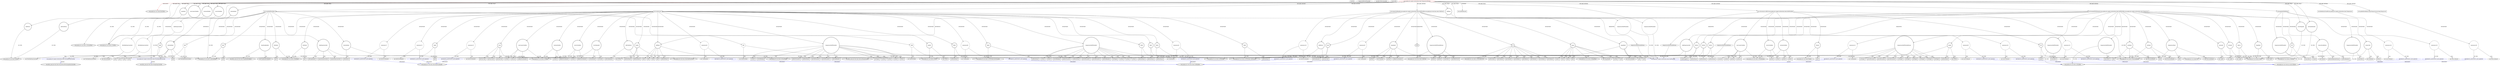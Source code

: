 digraph {
baseInfo[graphId=1066,category="extension_graph",isAnonymous=false,possibleRelation=true]
frameworkRelatedTypesInfo[0="com.google.gwt.core.client.EntryPoint"]
possibleCollaborationsInfo[0="1066~CLIENT_METHOD_DECLARATION-INSTANTIATION-FIELD_DECLARATION-~com.google.gwt.core.client.EntryPoint ~com.allen_sauer.gwt.dnd.client.PickupDragController ~false~false",1="1066~CLIENT_METHOD_DECLARATION-INSTANTIATION-~com.google.gwt.core.client.EntryPoint ~com.google.gwt.event.dom.client.ClickHandler ~false~true",2="1066~CLIENT_METHOD_DECLARATION-INSTANTIATION-~com.google.gwt.core.client.EntryPoint ~com.google.gwt.user.client.rpc.AsyncCallback ~false~true",3="1066~CLIENT_METHOD_DECLARATION-INSTANTIATION-~com.google.gwt.core.client.EntryPoint ~com.google.gwt.event.dom.client.KeyPressHandler ~false~true",4="1066~CLIENT_METHOD_DECLARATION-PARAMETER_DECLARATION-CLIENT_METHOD_DECLARATION-PARAMETER_DECLARATION-CLIENT_METHOD_DECLARATION-PARAMETER_DECLARATION-CLIENT_METHOD_DECLARATION-INSTANTIATION-CLIENT_METHOD_DECLARATION-INSTANTIATION-FIELD_DECLARATION-FIELD_DECLARATION-~com.google.gwt.core.client.EntryPoint ~com.google.gwt.user.client.ui.FlexTable ~false~false",5="1066~CLIENT_METHOD_DECLARATION-INSTANTIATION-CLIENT_METHOD_DECLARATION-INSTANTIATION-~com.google.gwt.core.client.EntryPoint ~com.allen_sauer.gwt.dnd.client.drop.AbstractPositioningDropController ~false~false"]
locationInfo[projectName="chrte-TemperatureWatcher",filePath="/chrte-TemperatureWatcher/TemperatureWatcher-master/src/com/google/gwt/sample/stockwatcher/client/TemperatureWatcher.java",contextSignature="TemperatureWatcher",graphId="1066"]
0[label="com.google.gwt.sample.stockwatcher.client.TemperatureWatcher",vertexType="ROOT_CLIENT_CLASS_DECLARATION",isFrameworkType=false,color=red]
1[label="com.google.gwt.core.client.EntryPoint",vertexType="FRAMEWORK_INTERFACE_TYPE",isFrameworkType=true,peripheries=2]
2[label="absolutePanel",vertexType="FIELD_DECLARATION",isFrameworkType=true,peripheries=2,shape=circle]
3[label="com.google.gwt.user.client.ui.AbsolutePanel",vertexType="FRAMEWORK_CLASS_TYPE",isFrameworkType=true,peripheries=2]
4[label="addCityButton",vertexType="FIELD_DECLARATION",isFrameworkType=true,peripheries=2,shape=circle]
5[label="com.google.gwt.user.client.ui.Button",vertexType="FRAMEWORK_CLASS_TYPE",isFrameworkType=true,peripheries=2]
6[label="addPanel",vertexType="FIELD_DECLARATION",isFrameworkType=true,peripheries=2,shape=circle]
7[label="com.google.gwt.user.client.ui.HorizontalPanel",vertexType="FRAMEWORK_CLASS_TYPE",isFrameworkType=true,peripheries=2]
8[label="editButton",vertexType="FIELD_DECLARATION",isFrameworkType=true,peripheries=2,shape=circle]
10[label="errorMsgLabel",vertexType="FIELD_DECLARATION",isFrameworkType=true,peripheries=2,shape=circle]
11[label="com.google.gwt.user.client.ui.Label",vertexType="FRAMEWORK_CLASS_TYPE",isFrameworkType=true,peripheries=2]
12[label="lastUpdatedLabel",vertexType="FIELD_DECLARATION",isFrameworkType=true,peripheries=2,shape=circle]
14[label="mainPanel",vertexType="FIELD_DECLARATION",isFrameworkType=true,peripheries=2,shape=circle]
15[label="com.google.gwt.user.client.ui.VerticalPanel",vertexType="FRAMEWORK_CLASS_TYPE",isFrameworkType=true,peripheries=2]
16[label="newAreaTextBox",vertexType="FIELD_DECLARATION",isFrameworkType=true,peripheries=2,shape=circle]
17[label="com.google.gwt.user.client.ui.TextBox",vertexType="FRAMEWORK_CLASS_TYPE",isFrameworkType=true,peripheries=2]
18[label="newCityTextBox",vertexType="FIELD_DECLARATION",isFrameworkType=true,peripheries=2,shape=circle]
20[label="newCountryTextBox",vertexType="FIELD_DECLARATION",isFrameworkType=true,peripheries=2,shape=circle]
22[label="tableDragController",vertexType="FIELD_DECLARATION",isFrameworkType=false,shape=circle]
23[label="com.google.gwt.sample.stockwatcher.client.FlexTableDragController",vertexType="REFERENCE_CLIENT_CLASS_DECLARATION",isFrameworkType=false,color=blue]
24[label="com.allen_sauer.gwt.dnd.client.PickupDragController",vertexType="FRAMEWORK_CLASS_TYPE",isFrameworkType=true,peripheries=2]
25[label="temperatureDnDFlextable1",vertexType="FIELD_DECLARATION",isFrameworkType=false,shape=circle]
26[label="com.google.gwt.sample.stockwatcher.client.DnDFlexTable",vertexType="REFERENCE_CLIENT_CLASS_DECLARATION",isFrameworkType=false,color=blue]
27[label="com.google.gwt.user.client.ui.FlexTable",vertexType="FRAMEWORK_CLASS_TYPE",isFrameworkType=true,peripheries=2]
28[label="temperatureDnDFlextable2",vertexType="FIELD_DECLARATION",isFrameworkType=false,shape=circle]
30[label="void onModuleLoad()",vertexType="OVERRIDING_METHOD_DECLARATION",isFrameworkType=false,shape=box]
31[label="void createDnDFlexTables()",vertexType="CLIENT_METHOD_DECLARATION",isFrameworkType=false,shape=box]
33[label="VAR0",vertexType="VARIABLE_EXPRESION",isFrameworkType=true,peripheries=2,shape=circle]
32[label="new AbsolutePanel()",vertexType="CONSTRUCTOR_CALL",isFrameworkType=true,peripheries=2]
35[label="absolutePanel",vertexType="VARIABLE_EXPRESION",isFrameworkType=true,peripheries=2,shape=circle]
37[label="com.google.gwt.user.client.ui.UIObject",vertexType="FRAMEWORK_CLASS_TYPE",isFrameworkType=true,peripheries=2]
36[label="setPixelSize()",vertexType="INSIDE_CALL",isFrameworkType=true,peripheries=2,shape=box]
38[label="VAR2",vertexType="VARIABLE_EXPRESION",isFrameworkType=true,peripheries=2,shape=circle]
39[label="add()",vertexType="INSIDE_CALL",isFrameworkType=true,peripheries=2,shape=box]
41[label="RootPanel",vertexType="VARIABLE_EXPRESION",isFrameworkType=true,peripheries=2,shape=circle]
43[label="com.google.gwt.user.client.ui.RootPanel",vertexType="FRAMEWORK_CLASS_TYPE",isFrameworkType=true,peripheries=2]
42[label="get()",vertexType="INSIDE_CALL",isFrameworkType=true,peripheries=2,shape=box]
45[label="demoDragHandler",vertexType="VARIABLE_EXPRESION",isFrameworkType=true,peripheries=2,shape=circle]
46[label="com.allen_sauer.gwt.dnd.client.DragHandlerAdapter",vertexType="FRAMEWORK_CLASS_TYPE",isFrameworkType=true,peripheries=2]
44[label="new DragHandlerAdapter()",vertexType="CONSTRUCTOR_CALL",isFrameworkType=true,peripheries=2]
48[label="VAR5",vertexType="VARIABLE_EXPRESION",isFrameworkType=false,shape=circle]
47[label="new FlexTableDragController()",vertexType="CONSTRUCTOR_CALL",isFrameworkType=false]
50[label="tableDragController",vertexType="VARIABLE_EXPRESION",isFrameworkType=true,peripheries=2,shape=circle]
52[label="com.allen_sauer.gwt.dnd.client.AbstractDragController",vertexType="FRAMEWORK_CLASS_TYPE",isFrameworkType=true,peripheries=2]
51[label="addDragHandler()",vertexType="INSIDE_CALL",isFrameworkType=true,peripheries=2,shape=box]
54[label="VAR7",vertexType="VARIABLE_EXPRESION",isFrameworkType=false,shape=circle]
53[label="new DnDFlexTable()",vertexType="CONSTRUCTOR_CALL",isFrameworkType=false]
57[label="VAR8",vertexType="VARIABLE_EXPRESION",isFrameworkType=false,shape=circle]
56[label="new DnDFlexTable()",vertexType="CONSTRUCTOR_CALL",isFrameworkType=false]
60[label="flexTableDropController1",vertexType="VARIABLE_EXPRESION",isFrameworkType=false,shape=circle]
61[label="com.google.gwt.sample.stockwatcher.client.FlexTableDropController",vertexType="REFERENCE_CLIENT_CLASS_DECLARATION",isFrameworkType=false,color=blue]
62[label="com.allen_sauer.gwt.dnd.client.drop.AbstractPositioningDropController",vertexType="FRAMEWORK_CLASS_TYPE",isFrameworkType=true,peripheries=2]
59[label="new FlexTableDropController()",vertexType="CONSTRUCTOR_CALL",isFrameworkType=false]
64[label="flexTableDropController2",vertexType="VARIABLE_EXPRESION",isFrameworkType=false,shape=circle]
63[label="new FlexTableDropController()",vertexType="CONSTRUCTOR_CALL",isFrameworkType=false]
67[label="registerDropController()",vertexType="INSIDE_CALL",isFrameworkType=true,peripheries=2,shape=box]
69[label="registerDropController()",vertexType="INSIDE_CALL",isFrameworkType=true,peripheries=2,shape=box]
70[label="void createLayout()",vertexType="CLIENT_METHOD_DECLARATION",isFrameworkType=false,shape=box]
71[label="newCountryTextBox",vertexType="VARIABLE_EXPRESION",isFrameworkType=true,peripheries=2,shape=circle]
72[label="setTitle()",vertexType="INSIDE_CALL",isFrameworkType=true,peripheries=2,shape=box]
74[label="newAreaTextBox",vertexType="VARIABLE_EXPRESION",isFrameworkType=true,peripheries=2,shape=circle]
75[label="setTitle()",vertexType="INSIDE_CALL",isFrameworkType=true,peripheries=2,shape=box]
77[label="newCityTextBox",vertexType="VARIABLE_EXPRESION",isFrameworkType=true,peripheries=2,shape=circle]
78[label="setTitle()",vertexType="INSIDE_CALL",isFrameworkType=true,peripheries=2,shape=box]
80[label="addPanel",vertexType="VARIABLE_EXPRESION",isFrameworkType=true,peripheries=2,shape=circle]
81[label="add()",vertexType="INSIDE_CALL",isFrameworkType=true,peripheries=2,shape=box]
84[label="add()",vertexType="INSIDE_CALL",isFrameworkType=true,peripheries=2,shape=box]
86[label="add()",vertexType="INSIDE_CALL",isFrameworkType=true,peripheries=2,shape=box]
88[label="add()",vertexType="INSIDE_CALL",isFrameworkType=true,peripheries=2,shape=box]
90[label="addStyleName()",vertexType="INSIDE_CALL",isFrameworkType=true,peripheries=2,shape=box]
91[label="errorMsgLabel",vertexType="VARIABLE_EXPRESION",isFrameworkType=true,peripheries=2,shape=circle]
92[label="setStyleName()",vertexType="INSIDE_CALL",isFrameworkType=true,peripheries=2,shape=box]
95[label="setVisible()",vertexType="INSIDE_CALL",isFrameworkType=true,peripheries=2,shape=box]
97[label="handle",vertexType="VARIABLE_EXPRESION",isFrameworkType=true,peripheries=2,shape=circle]
98[label="com.google.gwt.user.client.ui.HTML",vertexType="FRAMEWORK_CLASS_TYPE",isFrameworkType=true,peripheries=2]
96[label="new HTML()",vertexType="CONSTRUCTOR_CALL",isFrameworkType=true,peripheries=2]
100[label="addStyleName()",vertexType="INSIDE_CALL",isFrameworkType=true,peripheries=2,shape=box]
101[label="temperatureDnDFlextable1",vertexType="VARIABLE_EXPRESION",isFrameworkType=true,peripheries=2,shape=circle]
103[label="com.google.gwt.user.client.ui.HTMLTable",vertexType="FRAMEWORK_CLASS_TYPE",isFrameworkType=true,peripheries=2]
102[label="setWidget()",vertexType="INSIDE_CALL",isFrameworkType=true,peripheries=2,shape=box]
105[label="setText()",vertexType="INSIDE_CALL",isFrameworkType=true,peripheries=2,shape=box]
107[label="setText()",vertexType="INSIDE_CALL",isFrameworkType=true,peripheries=2,shape=box]
109[label="setText()",vertexType="INSIDE_CALL",isFrameworkType=true,peripheries=2,shape=box]
111[label="setText()",vertexType="INSIDE_CALL",isFrameworkType=true,peripheries=2,shape=box]
113[label="setText()",vertexType="INSIDE_CALL",isFrameworkType=true,peripheries=2,shape=box]
115[label="setCellPadding()",vertexType="INSIDE_CALL",isFrameworkType=true,peripheries=2,shape=box]
116[label="VAR32",vertexType="VARIABLE_EXPRESION",isFrameworkType=true,peripheries=2,shape=circle]
118[label="com.google.gwt.user.client.ui.HTMLTable.RowFormatter",vertexType="FRAMEWORK_CLASS_TYPE",isFrameworkType=true,peripheries=2]
117[label="addStyleName()",vertexType="INSIDE_CALL",isFrameworkType=true,peripheries=2,shape=box]
120[label="getRowFormatter()",vertexType="INSIDE_CALL",isFrameworkType=true,peripheries=2,shape=box]
122[label="addStyleName()",vertexType="INSIDE_CALL",isFrameworkType=true,peripheries=2,shape=box]
123[label="VAR35",vertexType="VARIABLE_EXPRESION",isFrameworkType=true,peripheries=2,shape=circle]
125[label="com.google.gwt.user.client.ui.HTMLTable.CellFormatter",vertexType="FRAMEWORK_CLASS_TYPE",isFrameworkType=true,peripheries=2]
124[label="addStyleName()",vertexType="INSIDE_CALL",isFrameworkType=true,peripheries=2,shape=box]
127[label="getCellFormatter()",vertexType="INSIDE_CALL",isFrameworkType=true,peripheries=2,shape=box]
128[label="VAR37",vertexType="VARIABLE_EXPRESION",isFrameworkType=true,peripheries=2,shape=circle]
129[label="addStyleName()",vertexType="INSIDE_CALL",isFrameworkType=true,peripheries=2,shape=box]
132[label="getCellFormatter()",vertexType="INSIDE_CALL",isFrameworkType=true,peripheries=2,shape=box]
134[label="addClickHandler()",vertexType="INSIDE_CALL",isFrameworkType=true,peripheries=2,shape=box]
136[label="anonymous40",vertexType="VARIABLE_EXPRESION",isFrameworkType=false,shape=circle]
137[label="REFERENCE_ANONYMOUS_DECLARATION",vertexType="REFERENCE_ANONYMOUS_DECLARATION",isFrameworkType=false,color=blue]
138[label="com.google.gwt.event.dom.client.ClickHandler",vertexType="FRAMEWORK_INTERFACE_TYPE",isFrameworkType=true,peripheries=2]
135[label="new ClickHandler()",vertexType="CONSTRUCTOR_CALL",isFrameworkType=false]
140[label="handle2",vertexType="VARIABLE_EXPRESION",isFrameworkType=true,peripheries=2,shape=circle]
139[label="new HTML()",vertexType="CONSTRUCTOR_CALL",isFrameworkType=true,peripheries=2]
143[label="addStyleName()",vertexType="INSIDE_CALL",isFrameworkType=true,peripheries=2,shape=box]
144[label="temperatureDnDFlextable2",vertexType="VARIABLE_EXPRESION",isFrameworkType=true,peripheries=2,shape=circle]
145[label="setWidget()",vertexType="INSIDE_CALL",isFrameworkType=true,peripheries=2,shape=box]
148[label="setText()",vertexType="INSIDE_CALL",isFrameworkType=true,peripheries=2,shape=box]
150[label="setText()",vertexType="INSIDE_CALL",isFrameworkType=true,peripheries=2,shape=box]
152[label="setText()",vertexType="INSIDE_CALL",isFrameworkType=true,peripheries=2,shape=box]
154[label="setText()",vertexType="INSIDE_CALL",isFrameworkType=true,peripheries=2,shape=box]
156[label="setText()",vertexType="INSIDE_CALL",isFrameworkType=true,peripheries=2,shape=box]
158[label="setCellPadding()",vertexType="INSIDE_CALL",isFrameworkType=true,peripheries=2,shape=box]
159[label="VAR50",vertexType="VARIABLE_EXPRESION",isFrameworkType=true,peripheries=2,shape=circle]
160[label="addStyleName()",vertexType="INSIDE_CALL",isFrameworkType=true,peripheries=2,shape=box]
163[label="getRowFormatter()",vertexType="INSIDE_CALL",isFrameworkType=true,peripheries=2,shape=box]
165[label="addStyleName()",vertexType="INSIDE_CALL",isFrameworkType=true,peripheries=2,shape=box]
166[label="VAR53",vertexType="VARIABLE_EXPRESION",isFrameworkType=true,peripheries=2,shape=circle]
167[label="addStyleName()",vertexType="INSIDE_CALL",isFrameworkType=true,peripheries=2,shape=box]
170[label="getCellFormatter()",vertexType="INSIDE_CALL",isFrameworkType=true,peripheries=2,shape=box]
171[label="VAR55",vertexType="VARIABLE_EXPRESION",isFrameworkType=true,peripheries=2,shape=circle]
172[label="addStyleName()",vertexType="INSIDE_CALL",isFrameworkType=true,peripheries=2,shape=box]
175[label="getCellFormatter()",vertexType="INSIDE_CALL",isFrameworkType=true,peripheries=2,shape=box]
177[label="addClickHandler()",vertexType="INSIDE_CALL",isFrameworkType=true,peripheries=2,shape=box]
179[label="anonymous58",vertexType="VARIABLE_EXPRESION",isFrameworkType=false,shape=circle]
180[label="REFERENCE_ANONYMOUS_DECLARATION",vertexType="REFERENCE_ANONYMOUS_DECLARATION",isFrameworkType=false,color=blue]
178[label="new ClickHandler()",vertexType="CONSTRUCTOR_CALL",isFrameworkType=false]
182[label="absolutePanel",vertexType="VARIABLE_EXPRESION",isFrameworkType=true,peripheries=2,shape=circle]
183[label="add()",vertexType="INSIDE_CALL",isFrameworkType=true,peripheries=2,shape=box]
186[label="add()",vertexType="INSIDE_CALL",isFrameworkType=true,peripheries=2,shape=box]
188[label="add()",vertexType="INSIDE_CALL",isFrameworkType=true,peripheries=2,shape=box]
190[label="add()",vertexType="INSIDE_CALL",isFrameworkType=true,peripheries=2,shape=box]
192[label="add()",vertexType="INSIDE_CALL",isFrameworkType=true,peripheries=2,shape=box]
194[label="setFocus()",vertexType="INSIDE_CALL",isFrameworkType=true,peripheries=2,shape=box]
195[label="VAR65",vertexType="VARIABLE_EXPRESION",isFrameworkType=true,peripheries=2,shape=circle]
196[label="add()",vertexType="INSIDE_CALL",isFrameworkType=true,peripheries=2,shape=box]
198[label="RootPanel",vertexType="VARIABLE_EXPRESION",isFrameworkType=true,peripheries=2,shape=circle]
199[label="get()",vertexType="INSIDE_CALL",isFrameworkType=true,peripheries=2,shape=box]
201[label="addCityButton",vertexType="VARIABLE_EXPRESION",isFrameworkType=true,peripheries=2,shape=circle]
203[label="com.google.gwt.user.client.ui.FocusWidget",vertexType="FRAMEWORK_CLASS_TYPE",isFrameworkType=true,peripheries=2]
202[label="addClickHandler()",vertexType="INSIDE_CALL",isFrameworkType=true,peripheries=2,shape=box]
205[label="anonymous68",vertexType="VARIABLE_EXPRESION",isFrameworkType=false,shape=circle]
206[label="REFERENCE_ANONYMOUS_DECLARATION",vertexType="REFERENCE_ANONYMOUS_DECLARATION",isFrameworkType=false,color=blue]
204[label="new ClickHandler()",vertexType="CONSTRUCTOR_CALL",isFrameworkType=false]
209[label="addKeyPressHandler()",vertexType="INSIDE_CALL",isFrameworkType=true,peripheries=2,shape=box]
211[label="anonymous70",vertexType="VARIABLE_EXPRESION",isFrameworkType=false,shape=circle]
212[label="REFERENCE_ANONYMOUS_DECLARATION",vertexType="REFERENCE_ANONYMOUS_DECLARATION",isFrameworkType=false,color=blue]
213[label="com.google.gwt.event.dom.client.KeyPressHandler",vertexType="FRAMEWORK_INTERFACE_TYPE",isFrameworkType=true,peripheries=2]
210[label="new KeyPressHandler()",vertexType="CONSTRUCTOR_CALL",isFrameworkType=false]
214[label="event",vertexType="VARIABLE_EXPRESION",isFrameworkType=true,peripheries=2,shape=circle]
216[label="com.google.gwt.event.dom.client.KeyPressEvent",vertexType="FRAMEWORK_CLASS_TYPE",isFrameworkType=true,peripheries=2]
215[label="getCharCode()",vertexType="INSIDE_CALL",isFrameworkType=true,peripheries=2,shape=box]
218[label="addKeyPressHandler()",vertexType="INSIDE_CALL",isFrameworkType=true,peripheries=2,shape=box]
220[label="anonymous73",vertexType="VARIABLE_EXPRESION",isFrameworkType=false,shape=circle]
221[label="REFERENCE_ANONYMOUS_DECLARATION",vertexType="REFERENCE_ANONYMOUS_DECLARATION",isFrameworkType=false,color=blue]
219[label="new KeyPressHandler()",vertexType="CONSTRUCTOR_CALL",isFrameworkType=false]
224[label="getCharCode()",vertexType="INSIDE_CALL",isFrameworkType=true,peripheries=2,shape=box]
226[label="addKeyPressHandler()",vertexType="INSIDE_CALL",isFrameworkType=true,peripheries=2,shape=box]
228[label="anonymous76",vertexType="VARIABLE_EXPRESION",isFrameworkType=false,shape=circle]
229[label="REFERENCE_ANONYMOUS_DECLARATION",vertexType="REFERENCE_ANONYMOUS_DECLARATION",isFrameworkType=false,color=blue]
227[label="new KeyPressHandler()",vertexType="CONSTRUCTOR_CALL",isFrameworkType=false]
232[label="getCharCode()",vertexType="INSIDE_CALL",isFrameworkType=true,peripheries=2,shape=box]
233[label="void initiateClickHandler(com.google.gwt.sample.stockwatcher.client.DnDFlexTable,com.google.gwt.event.dom.client.ClickEvent)",vertexType="CLIENT_METHOD_DECLARATION",isFrameworkType=false,shape=box]
234[label="temperatureDnDFlextableParam",vertexType="PARAMETER_DECLARATION",isFrameworkType=false]
236[label="event",vertexType="PARAMETER_DECLARATION",isFrameworkType=true,peripheries=2]
237[label="com.google.gwt.event.dom.client.ClickEvent",vertexType="FRAMEWORK_CLASS_TYPE",isFrameworkType=true,peripheries=2]
238[label="temperatureDnDFlextableParam",vertexType="VARIABLE_EXPRESION",isFrameworkType=true,peripheries=2,shape=circle]
239[label="getCellForEvent()",vertexType="INSIDE_CALL",isFrameworkType=true,peripheries=2,shape=box]
241[label="src",vertexType="VARIABLE_EXPRESION",isFrameworkType=true,peripheries=2,shape=circle]
243[label="com.google.gwt.user.client.ui.HTMLTable.Cell",vertexType="FRAMEWORK_CLASS_TYPE",isFrameworkType=true,peripheries=2]
242[label="getRowIndex()",vertexType="INSIDE_CALL",isFrameworkType=true,peripheries=2,shape=box]
245[label="getText()",vertexType="INSIDE_CALL",isFrameworkType=true,peripheries=2,shape=box]
247[label="getCellIndex()",vertexType="INSIDE_CALL",isFrameworkType=true,peripheries=2,shape=box]
249[label="getText()",vertexType="INSIDE_CALL",isFrameworkType=true,peripheries=2,shape=box]
251[label="popup",vertexType="VARIABLE_EXPRESION",isFrameworkType=true,peripheries=2,shape=circle]
252[label="com.google.gwt.user.client.ui.PopupPanel",vertexType="FRAMEWORK_CLASS_TYPE",isFrameworkType=true,peripheries=2]
250[label="new PopupPanel()",vertexType="CONSTRUCTOR_CALL",isFrameworkType=true,peripheries=2]
254[label="popupPanel",vertexType="VARIABLE_EXPRESION",isFrameworkType=true,peripheries=2,shape=circle]
253[label="new AbsolutePanel()",vertexType="CONSTRUCTOR_CALL",isFrameworkType=true,peripheries=2]
257[label="setTitle()",vertexType="INSIDE_CALL",isFrameworkType=true,peripheries=2,shape=box]
259[label="popupInput",vertexType="VARIABLE_EXPRESION",isFrameworkType=true,peripheries=2,shape=circle]
260[label="com.google.gwt.user.client.ui.TextArea",vertexType="FRAMEWORK_CLASS_TYPE",isFrameworkType=true,peripheries=2]
258[label="new TextArea()",vertexType="CONSTRUCTOR_CALL",isFrameworkType=true,peripheries=2]
262[label="add()",vertexType="INSIDE_CALL",isFrameworkType=true,peripheries=2,shape=box]
264[label="add()",vertexType="INSIDE_CALL",isFrameworkType=true,peripheries=2,shape=box]
266[label="add()",vertexType="INSIDE_CALL",isFrameworkType=true,peripheries=2,shape=box]
268[label="center()",vertexType="INSIDE_CALL",isFrameworkType=true,peripheries=2,shape=box]
270[label="show()",vertexType="INSIDE_CALL",isFrameworkType=true,peripheries=2,shape=box]
271[label="editButton",vertexType="VARIABLE_EXPRESION",isFrameworkType=true,peripheries=2,shape=circle]
272[label="addClickHandler()",vertexType="INSIDE_CALL",isFrameworkType=true,peripheries=2,shape=box]
275[label="anonymous93",vertexType="VARIABLE_EXPRESION",isFrameworkType=false,shape=circle]
276[label="REFERENCE_ANONYMOUS_DECLARATION",vertexType="REFERENCE_ANONYMOUS_DECLARATION",isFrameworkType=false,color=blue]
274[label="new ClickHandler()",vertexType="CONSTRUCTOR_CALL",isFrameworkType=false]
279[label="getText()",vertexType="INSIDE_CALL",isFrameworkType=true,peripheries=2,shape=box]
281[label="anonymous95",vertexType="VARIABLE_EXPRESION",isFrameworkType=false,shape=circle]
282[label="REFERENCE_ANONYMOUS_DECLARATION",vertexType="REFERENCE_ANONYMOUS_DECLARATION",isFrameworkType=false,color=blue]
283[label="com.google.gwt.user.client.rpc.AsyncCallback",vertexType="FRAMEWORK_INTERFACE_TYPE",isFrameworkType=true,peripheries=2]
280[label="new AsyncCallback()",vertexType="CONSTRUCTOR_CALL",isFrameworkType=false]
285[label="hide()",vertexType="INSIDE_CALL",isFrameworkType=true,peripheries=2,shape=box]
287[label="getCellIndex()",vertexType="INSIDE_CALL",isFrameworkType=true,peripheries=2,shape=box]
289[label="removeRow()",vertexType="INSIDE_CALL",isFrameworkType=true,peripheries=2,shape=box]
291[label="getCellIndex()",vertexType="INSIDE_CALL",isFrameworkType=true,peripheries=2,shape=box]
293[label="getCellIndex()",vertexType="INSIDE_CALL",isFrameworkType=true,peripheries=2,shape=box]
295[label="addKeyPressHandler()",vertexType="INSIDE_CALL",isFrameworkType=true,peripheries=2,shape=box]
297[label="anonymous102",vertexType="VARIABLE_EXPRESION",isFrameworkType=false,shape=circle]
298[label="REFERENCE_ANONYMOUS_DECLARATION",vertexType="REFERENCE_ANONYMOUS_DECLARATION",isFrameworkType=false,color=blue]
296[label="new KeyPressHandler()",vertexType="CONSTRUCTOR_CALL",isFrameworkType=false]
300[label="event",vertexType="VARIABLE_EXPRESION",isFrameworkType=true,peripheries=2,shape=circle]
301[label="getCharCode()",vertexType="INSIDE_CALL",isFrameworkType=true,peripheries=2,shape=box]
304[label="getText()",vertexType="INSIDE_CALL",isFrameworkType=true,peripheries=2,shape=box]
306[label="anonymous105",vertexType="VARIABLE_EXPRESION",isFrameworkType=false,shape=circle]
307[label="REFERENCE_ANONYMOUS_DECLARATION",vertexType="REFERENCE_ANONYMOUS_DECLARATION",isFrameworkType=false,color=blue]
305[label="new AsyncCallback()",vertexType="CONSTRUCTOR_CALL",isFrameworkType=false]
310[label="hide()",vertexType="INSIDE_CALL",isFrameworkType=true,peripheries=2,shape=box]
312[label="getCellIndex()",vertexType="INSIDE_CALL",isFrameworkType=true,peripheries=2,shape=box]
314[label="getCellIndex()",vertexType="INSIDE_CALL",isFrameworkType=true,peripheries=2,shape=box]
316[label="getCellIndex()",vertexType="INSIDE_CALL",isFrameworkType=true,peripheries=2,shape=box]
317[label="java.util.ArrayList addCity(com.google.gwt.sample.stockwatcher.client.DnDFlexTable)",vertexType="CLIENT_METHOD_DECLARATION",isFrameworkType=false,shape=box]
318[label="temperatureDnDFlextableParam",vertexType="PARAMETER_DECLARATION",isFrameworkType=false]
320[label="newCountryTextBox",vertexType="VARIABLE_EXPRESION",isFrameworkType=true,peripheries=2,shape=circle]
322[label="com.google.gwt.user.client.ui.ValueBoxBase",vertexType="FRAMEWORK_CLASS_TYPE",isFrameworkType=true,peripheries=2]
321[label="getText()",vertexType="INSIDE_CALL",isFrameworkType=true,peripheries=2,shape=box]
323[label="newCityTextBox",vertexType="VARIABLE_EXPRESION",isFrameworkType=true,peripheries=2,shape=circle]
324[label="getText()",vertexType="INSIDE_CALL",isFrameworkType=true,peripheries=2,shape=box]
326[label="newAreaTextBox",vertexType="VARIABLE_EXPRESION",isFrameworkType=true,peripheries=2,shape=circle]
327[label="getText()",vertexType="INSIDE_CALL",isFrameworkType=true,peripheries=2,shape=box]
330[label="setFocus()",vertexType="INSIDE_CALL",isFrameworkType=true,peripheries=2,shape=box]
331[label="Window",vertexType="VARIABLE_EXPRESION",isFrameworkType=true,peripheries=2,shape=circle]
333[label="com.google.gwt.user.client.Window",vertexType="FRAMEWORK_CLASS_TYPE",isFrameworkType=true,peripheries=2]
332[label="alert()",vertexType="INSIDE_CALL",isFrameworkType=true,peripheries=2,shape=box]
335[label="selectAll()",vertexType="INSIDE_CALL",isFrameworkType=true,peripheries=2,shape=box]
337[label="setText()",vertexType="INSIDE_CALL",isFrameworkType=true,peripheries=2,shape=box]
339[label="setText()",vertexType="INSIDE_CALL",isFrameworkType=true,peripheries=2,shape=box]
341[label="setText()",vertexType="INSIDE_CALL",isFrameworkType=true,peripheries=2,shape=box]
342[label="GWT",vertexType="VARIABLE_EXPRESION",isFrameworkType=true,peripheries=2,shape=circle]
344[label="com.google.gwt.core.client.GWT",vertexType="FRAMEWORK_CLASS_TYPE",isFrameworkType=true,peripheries=2]
343[label="create()",vertexType="INSIDE_CALL",isFrameworkType=true,peripheries=2,shape=box]
346[label="anonymous120",vertexType="VARIABLE_EXPRESION",isFrameworkType=false,shape=circle]
347[label="REFERENCE_ANONYMOUS_DECLARATION",vertexType="REFERENCE_ANONYMOUS_DECLARATION",isFrameworkType=false,color=blue]
345[label="new AsyncCallback()",vertexType="CONSTRUCTOR_CALL",isFrameworkType=false]
349[label="void initiateHTMLElements(com.google.gwt.sample.stockwatcher.client.DnDFlexTable,com.google.gwt.sample.stockwatcher.client.Temperature)",vertexType="CLIENT_METHOD_DECLARATION",isFrameworkType=false,shape=box]
350[label="temperatureDnDFlextableParam",vertexType="PARAMETER_DECLARATION",isFrameworkType=false]
353[label="countryText",vertexType="VARIABLE_EXPRESION",isFrameworkType=true,peripheries=2,shape=circle]
352[label="new TextArea()",vertexType="CONSTRUCTOR_CALL",isFrameworkType=true,peripheries=2]
356[label="setText()",vertexType="INSIDE_CALL",isFrameworkType=true,peripheries=2,shape=box]
357[label="temperatureDnDFlextableParam",vertexType="VARIABLE_EXPRESION",isFrameworkType=true,peripheries=2,shape=circle]
358[label="setWidget()",vertexType="INSIDE_CALL",isFrameworkType=true,peripheries=2,shape=box]
361[label="handle",vertexType="VARIABLE_EXPRESION",isFrameworkType=true,peripheries=2,shape=circle]
360[label="new HTML()",vertexType="CONSTRUCTOR_CALL",isFrameworkType=true,peripheries=2]
364[label="addStyleName()",vertexType="INSIDE_CALL",isFrameworkType=true,peripheries=2,shape=box]
366[label="setWidget()",vertexType="INSIDE_CALL",isFrameworkType=true,peripheries=2,shape=box]
367[label="tableDragController",vertexType="VARIABLE_EXPRESION",isFrameworkType=true,peripheries=2,shape=circle]
368[label="makeDraggable()",vertexType="INSIDE_CALL",isFrameworkType=true,peripheries=2,shape=box]
371[label="areaPanel",vertexType="VARIABLE_EXPRESION",isFrameworkType=true,peripheries=2,shape=circle]
370[label="new HorizontalPanel()",vertexType="CONSTRUCTOR_CALL",isFrameworkType=true,peripheries=2]
374[label="areaLabel",vertexType="VARIABLE_EXPRESION",isFrameworkType=true,peripheries=2,shape=circle]
373[label="new Label()",vertexType="CONSTRUCTOR_CALL",isFrameworkType=true,peripheries=2]
377[label="add()",vertexType="INSIDE_CALL",isFrameworkType=true,peripheries=2,shape=box]
379[label="setWidget()",vertexType="INSIDE_CALL",isFrameworkType=true,peripheries=2,shape=box]
381[label="cityPanel",vertexType="VARIABLE_EXPRESION",isFrameworkType=true,peripheries=2,shape=circle]
380[label="new HorizontalPanel()",vertexType="CONSTRUCTOR_CALL",isFrameworkType=true,peripheries=2]
384[label="cityLabel",vertexType="VARIABLE_EXPRESION",isFrameworkType=true,peripheries=2,shape=circle]
383[label="new Label()",vertexType="CONSTRUCTOR_CALL",isFrameworkType=true,peripheries=2]
387[label="add()",vertexType="INSIDE_CALL",isFrameworkType=true,peripheries=2,shape=box]
389[label="setWidget()",vertexType="INSIDE_CALL",isFrameworkType=true,peripheries=2,shape=box]
391[label="temperaturePanel",vertexType="VARIABLE_EXPRESION",isFrameworkType=true,peripheries=2,shape=circle]
390[label="new HorizontalPanel()",vertexType="CONSTRUCTOR_CALL",isFrameworkType=true,peripheries=2]
394[label="tempPanel",vertexType="VARIABLE_EXPRESION",isFrameworkType=true,peripheries=2,shape=circle]
393[label="new Label()",vertexType="CONSTRUCTOR_CALL",isFrameworkType=true,peripheries=2]
397[label="add()",vertexType="INSIDE_CALL",isFrameworkType=true,peripheries=2,shape=box]
399[label="setWidget()",vertexType="INSIDE_CALL",isFrameworkType=true,peripheries=2,shape=box]
401[label="setWidget()",vertexType="INSIDE_CALL",isFrameworkType=true,peripheries=2,shape=box]
403[label="VAR141",vertexType="VARIABLE_EXPRESION",isFrameworkType=true,peripheries=2,shape=circle]
402[label="new Label()",vertexType="CONSTRUCTOR_CALL",isFrameworkType=true,peripheries=2]
405[label="VAR142",vertexType="VARIABLE_EXPRESION",isFrameworkType=true,peripheries=2,shape=circle]
406[label="addStyleName()",vertexType="INSIDE_CALL",isFrameworkType=true,peripheries=2,shape=box]
409[label="getCellFormatter()",vertexType="INSIDE_CALL",isFrameworkType=true,peripheries=2,shape=box]
410[label="VAR144",vertexType="VARIABLE_EXPRESION",isFrameworkType=true,peripheries=2,shape=circle]
411[label="addStyleName()",vertexType="INSIDE_CALL",isFrameworkType=true,peripheries=2,shape=box]
414[label="getCellFormatter()",vertexType="INSIDE_CALL",isFrameworkType=true,peripheries=2,shape=box]
415[label="VAR146",vertexType="VARIABLE_EXPRESION",isFrameworkType=true,peripheries=2,shape=circle]
416[label="addStyleName()",vertexType="INSIDE_CALL",isFrameworkType=true,peripheries=2,shape=box]
419[label="getCellFormatter()",vertexType="INSIDE_CALL",isFrameworkType=true,peripheries=2,shape=box]
421[label="removeStockButton",vertexType="VARIABLE_EXPRESION",isFrameworkType=true,peripheries=2,shape=circle]
420[label="new Button()",vertexType="CONSTRUCTOR_CALL",isFrameworkType=true,peripheries=2]
424[label="addStyleDependentName()",vertexType="INSIDE_CALL",isFrameworkType=true,peripheries=2,shape=box]
426[label="addClickHandler()",vertexType="INSIDE_CALL",isFrameworkType=true,peripheries=2,shape=box]
428[label="anonymous151",vertexType="VARIABLE_EXPRESION",isFrameworkType=false,shape=circle]
429[label="REFERENCE_ANONYMOUS_DECLARATION",vertexType="REFERENCE_ANONYMOUS_DECLARATION",isFrameworkType=false,color=blue]
427[label="new ClickHandler()",vertexType="CONSTRUCTOR_CALL",isFrameworkType=false]
431[label="temperatureDnDFlextable1",vertexType="VARIABLE_EXPRESION",isFrameworkType=true,peripheries=2,shape=circle]
432[label="removeRow()",vertexType="INSIDE_CALL",isFrameworkType=true,peripheries=2,shape=box]
434[label="temperatureDnDFlextable2",vertexType="VARIABLE_EXPRESION",isFrameworkType=true,peripheries=2,shape=circle]
435[label="removeRow()",vertexType="INSIDE_CALL",isFrameworkType=true,peripheries=2,shape=box]
438[label="setWidget()",vertexType="INSIDE_CALL",isFrameworkType=true,peripheries=2,shape=box]
439[label="void populateWithDbData()",vertexType="CLIENT_METHOD_DECLARATION",isFrameworkType=false,shape=box]
440[label="GWT",vertexType="VARIABLE_EXPRESION",isFrameworkType=true,peripheries=2,shape=circle]
441[label="create()",vertexType="INSIDE_CALL",isFrameworkType=true,peripheries=2,shape=box]
444[label="anonymous156",vertexType="VARIABLE_EXPRESION",isFrameworkType=false,shape=circle]
445[label="REFERENCE_ANONYMOUS_DECLARATION",vertexType="REFERENCE_ANONYMOUS_DECLARATION",isFrameworkType=false,color=blue]
443[label="new AsyncCallback()",vertexType="CONSTRUCTOR_CALL",isFrameworkType=false]
447[label="temperatureDnDFlextable1",vertexType="VARIABLE_EXPRESION",isFrameworkType=true,peripheries=2,shape=circle]
448[label="removeRow()",vertexType="INSIDE_CALL",isFrameworkType=true,peripheries=2,shape=box]
450[label="temperatureDnDFlextable2",vertexType="VARIABLE_EXPRESION",isFrameworkType=true,peripheries=2,shape=circle]
451[label="removeRow()",vertexType="INSIDE_CALL",isFrameworkType=true,peripheries=2,shape=box]
453[label="void deleteEntryFromDb(com.google.gwt.sample.stockwatcher.client.Temperature)",vertexType="CLIENT_METHOD_DECLARATION",isFrameworkType=false,shape=box]
455[label="anonymous159",vertexType="VARIABLE_EXPRESION",isFrameworkType=false,shape=circle]
456[label="REFERENCE_ANONYMOUS_DECLARATION",vertexType="REFERENCE_ANONYMOUS_DECLARATION",isFrameworkType=false,color=blue]
454[label="new AsyncCallback()",vertexType="CONSTRUCTOR_CALL",isFrameworkType=false]
461[label="void updateRowInDb(java.lang.String,int,int,java.lang.String,int,int)",vertexType="CLIENT_METHOD_DECLARATION",isFrameworkType=false,shape=box]
463[label="anonymous160",vertexType="VARIABLE_EXPRESION",isFrameworkType=false,shape=circle]
464[label="REFERENCE_ANONYMOUS_DECLARATION",vertexType="REFERENCE_ANONYMOUS_DECLARATION",isFrameworkType=false,color=blue]
462[label="new AsyncCallback()",vertexType="CONSTRUCTOR_CALL",isFrameworkType=false]
0->1[label="IMPLEMENT",color=red]
0->2[label="DECLARE_FIELD"]
2->3[label="OF_TYPE"]
0->4[label="DECLARE_FIELD"]
4->5[label="OF_TYPE"]
0->6[label="DECLARE_FIELD"]
6->7[label="OF_TYPE"]
0->8[label="DECLARE_FIELD"]
8->5[label="OF_TYPE"]
0->10[label="DECLARE_FIELD"]
10->11[label="OF_TYPE"]
0->12[label="DECLARE_FIELD"]
12->11[label="OF_TYPE"]
0->14[label="DECLARE_FIELD"]
14->15[label="OF_TYPE"]
0->16[label="DECLARE_FIELD"]
16->17[label="OF_TYPE"]
0->18[label="DECLARE_FIELD"]
18->17[label="OF_TYPE"]
0->20[label="DECLARE_FIELD"]
20->17[label="OF_TYPE"]
0->22[label="DECLARE_FIELD"]
23->24[label="EXTEND",color=blue]
22->23[label="OF_TYPE"]
0->25[label="DECLARE_FIELD"]
26->27[label="EXTEND",color=blue]
25->26[label="OF_TYPE"]
0->28[label="DECLARE_FIELD"]
28->26[label="OF_TYPE"]
0->30[label="OVERRIDE"]
0->31[label="DECLARE_METHOD"]
31->33[label="INSTANTIATE"]
33->3[label="OF_TYPE"]
33->32[label="CALL"]
31->35[label="INSTANTIATE"]
35->37[label="OF_TYPE"]
35->36[label="CALL"]
31->38[label="INSTANTIATE"]
38->3[label="OF_TYPE"]
38->39[label="CALL"]
31->41[label="INSTANTIATE"]
41->43[label="OF_TYPE"]
41->42[label="CALL"]
31->45[label="INSTANTIATE"]
45->46[label="OF_TYPE"]
45->44[label="CALL"]
31->48[label="INSTANTIATE"]
48->23[label="OF_TYPE"]
48->47[label="CALL"]
31->50[label="INSTANTIATE"]
50->52[label="OF_TYPE"]
50->51[label="CALL"]
31->54[label="INSTANTIATE"]
54->26[label="OF_TYPE"]
54->53[label="CALL"]
31->57[label="INSTANTIATE"]
57->26[label="OF_TYPE"]
57->56[label="CALL"]
31->60[label="INSTANTIATE"]
61->62[label="EXTEND",color=blue]
60->61[label="OF_TYPE"]
60->59[label="CALL"]
31->64[label="INSTANTIATE"]
64->61[label="OF_TYPE"]
64->63[label="CALL"]
50->67[label="CALL"]
50->69[label="CALL"]
0->70[label="DECLARE_METHOD"]
70->71[label="INSTANTIATE"]
71->37[label="OF_TYPE"]
71->72[label="CALL"]
70->74[label="INSTANTIATE"]
74->37[label="OF_TYPE"]
74->75[label="CALL"]
70->77[label="INSTANTIATE"]
77->37[label="OF_TYPE"]
77->78[label="CALL"]
70->80[label="INSTANTIATE"]
6->80[label="REFERENCE"]
80->7[label="OF_TYPE"]
80->81[label="CALL"]
80->84[label="CALL"]
80->86[label="CALL"]
80->88[label="CALL"]
80->90[label="CALL"]
70->91[label="INSTANTIATE"]
91->37[label="OF_TYPE"]
91->92[label="CALL"]
91->95[label="CALL"]
70->97[label="INSTANTIATE"]
97->98[label="OF_TYPE"]
97->96[label="CALL"]
97->100[label="CALL"]
70->101[label="INSTANTIATE"]
101->103[label="OF_TYPE"]
101->102[label="CALL"]
101->105[label="CALL"]
101->107[label="CALL"]
101->109[label="CALL"]
101->111[label="CALL"]
101->113[label="CALL"]
101->115[label="CALL"]
70->116[label="INSTANTIATE"]
116->118[label="OF_TYPE"]
116->117[label="CALL"]
101->120[label="CALL"]
101->122[label="CALL"]
70->123[label="INSTANTIATE"]
123->125[label="OF_TYPE"]
123->124[label="CALL"]
101->127[label="CALL"]
70->128[label="INSTANTIATE"]
128->125[label="OF_TYPE"]
128->129[label="CALL"]
101->132[label="CALL"]
101->134[label="CALL"]
70->136[label="INSTANTIATE"]
137->138[label="IMPLEMENT",color=blue]
136->137[label="OF_TYPE"]
136->135[label="CALL"]
70->140[label="INSTANTIATE"]
140->98[label="OF_TYPE"]
140->139[label="CALL"]
97->143[label="CALL"]
70->144[label="INSTANTIATE"]
144->103[label="OF_TYPE"]
144->145[label="CALL"]
144->148[label="CALL"]
144->150[label="CALL"]
144->152[label="CALL"]
144->154[label="CALL"]
144->156[label="CALL"]
144->158[label="CALL"]
70->159[label="INSTANTIATE"]
159->118[label="OF_TYPE"]
159->160[label="CALL"]
144->163[label="CALL"]
144->165[label="CALL"]
70->166[label="INSTANTIATE"]
166->125[label="OF_TYPE"]
166->167[label="CALL"]
144->170[label="CALL"]
70->171[label="INSTANTIATE"]
171->125[label="OF_TYPE"]
171->172[label="CALL"]
144->175[label="CALL"]
144->177[label="CALL"]
70->179[label="INSTANTIATE"]
180->138[label="IMPLEMENT",color=blue]
179->180[label="OF_TYPE"]
179->178[label="CALL"]
70->182[label="INSTANTIATE"]
2->182[label="REFERENCE"]
182->3[label="OF_TYPE"]
182->183[label="CALL"]
182->186[label="CALL"]
182->188[label="CALL"]
182->190[label="CALL"]
182->192[label="CALL"]
71->194[label="CALL"]
70->195[label="INSTANTIATE"]
195->3[label="OF_TYPE"]
195->196[label="CALL"]
70->198[label="INSTANTIATE"]
198->43[label="OF_TYPE"]
198->199[label="CALL"]
70->201[label="INSTANTIATE"]
201->203[label="OF_TYPE"]
201->202[label="CALL"]
70->205[label="INSTANTIATE"]
206->138[label="IMPLEMENT",color=blue]
205->206[label="OF_TYPE"]
205->204[label="CALL"]
71->209[label="CALL"]
70->211[label="INSTANTIATE"]
212->213[label="IMPLEMENT",color=blue]
211->212[label="OF_TYPE"]
211->210[label="CALL"]
70->214[label="INSTANTIATE"]
214->216[label="OF_TYPE"]
214->215[label="CALL"]
77->218[label="CALL"]
70->220[label="INSTANTIATE"]
221->213[label="IMPLEMENT",color=blue]
220->221[label="OF_TYPE"]
220->219[label="CALL"]
214->224[label="CALL"]
74->226[label="CALL"]
70->228[label="INSTANTIATE"]
229->213[label="IMPLEMENT",color=blue]
228->229[label="OF_TYPE"]
228->227[label="CALL"]
214->232[label="CALL"]
0->233[label="DECLARE_METHOD"]
234->26[label="OF_TYPE"]
233->234[label="PARAMETER"]
236->237[label="OF_TYPE"]
233->236[label="PARAMETER"]
233->238[label="INSTANTIATE"]
238->103[label="OF_TYPE"]
238->239[label="CALL"]
233->241[label="INSTANTIATE"]
241->243[label="OF_TYPE"]
241->242[label="CALL"]
238->245[label="CALL"]
241->247[label="CALL"]
238->249[label="CALL"]
233->251[label="INSTANTIATE"]
251->252[label="OF_TYPE"]
251->250[label="CALL"]
233->254[label="INSTANTIATE"]
254->3[label="OF_TYPE"]
254->253[label="CALL"]
251->257[label="CALL"]
233->259[label="INSTANTIATE"]
259->260[label="OF_TYPE"]
259->258[label="CALL"]
254->262[label="CALL"]
254->264[label="CALL"]
251->266[label="CALL"]
251->268[label="CALL"]
251->270[label="CALL"]
233->271[label="INSTANTIATE"]
271->203[label="OF_TYPE"]
271->272[label="CALL"]
233->275[label="INSTANTIATE"]
276->138[label="IMPLEMENT",color=blue]
275->276[label="OF_TYPE"]
275->274[label="CALL"]
259->279[label="CALL"]
233->281[label="INSTANTIATE"]
282->283[label="IMPLEMENT",color=blue]
281->282[label="OF_TYPE"]
281->280[label="CALL"]
251->285[label="CALL"]
241->287[label="CALL"]
238->289[label="CALL"]
241->291[label="CALL"]
241->293[label="CALL"]
259->295[label="CALL"]
233->297[label="INSTANTIATE"]
298->213[label="IMPLEMENT",color=blue]
297->298[label="OF_TYPE"]
297->296[label="CALL"]
233->300[label="INSTANTIATE"]
300->216[label="OF_TYPE"]
300->301[label="CALL"]
259->304[label="CALL"]
233->306[label="INSTANTIATE"]
307->283[label="IMPLEMENT",color=blue]
306->307[label="OF_TYPE"]
306->305[label="CALL"]
251->310[label="CALL"]
241->312[label="CALL"]
241->314[label="CALL"]
241->316[label="CALL"]
0->317[label="DECLARE_METHOD"]
318->26[label="OF_TYPE"]
317->318[label="PARAMETER"]
317->320[label="INSTANTIATE"]
320->322[label="OF_TYPE"]
320->321[label="CALL"]
317->323[label="INSTANTIATE"]
323->322[label="OF_TYPE"]
323->324[label="CALL"]
317->326[label="INSTANTIATE"]
326->322[label="OF_TYPE"]
326->327[label="CALL"]
320->330[label="CALL"]
317->331[label="INSTANTIATE"]
331->333[label="OF_TYPE"]
331->332[label="CALL"]
320->335[label="CALL"]
320->337[label="CALL"]
326->339[label="CALL"]
323->341[label="CALL"]
317->342[label="INSTANTIATE"]
342->344[label="OF_TYPE"]
342->343[label="CALL"]
317->346[label="INSTANTIATE"]
347->283[label="IMPLEMENT",color=blue]
346->347[label="OF_TYPE"]
346->345[label="CALL"]
0->349[label="DECLARE_METHOD"]
350->26[label="OF_TYPE"]
349->350[label="PARAMETER"]
349->353[label="INSTANTIATE"]
353->260[label="OF_TYPE"]
353->352[label="CALL"]
353->356[label="CALL"]
349->357[label="INSTANTIATE"]
357->103[label="OF_TYPE"]
357->358[label="CALL"]
349->361[label="INSTANTIATE"]
361->98[label="OF_TYPE"]
361->360[label="CALL"]
361->364[label="CALL"]
357->366[label="CALL"]
349->367[label="INSTANTIATE"]
367->52[label="OF_TYPE"]
367->368[label="CALL"]
349->371[label="INSTANTIATE"]
371->7[label="OF_TYPE"]
371->370[label="CALL"]
349->374[label="INSTANTIATE"]
374->11[label="OF_TYPE"]
374->373[label="CALL"]
371->377[label="CALL"]
357->379[label="CALL"]
349->381[label="INSTANTIATE"]
381->7[label="OF_TYPE"]
381->380[label="CALL"]
349->384[label="INSTANTIATE"]
384->11[label="OF_TYPE"]
384->383[label="CALL"]
381->387[label="CALL"]
357->389[label="CALL"]
349->391[label="INSTANTIATE"]
391->7[label="OF_TYPE"]
391->390[label="CALL"]
349->394[label="INSTANTIATE"]
394->11[label="OF_TYPE"]
394->393[label="CALL"]
391->397[label="CALL"]
357->399[label="CALL"]
357->401[label="CALL"]
349->403[label="INSTANTIATE"]
403->11[label="OF_TYPE"]
403->402[label="CALL"]
349->405[label="INSTANTIATE"]
405->125[label="OF_TYPE"]
405->406[label="CALL"]
357->409[label="CALL"]
349->410[label="INSTANTIATE"]
410->125[label="OF_TYPE"]
410->411[label="CALL"]
357->414[label="CALL"]
349->415[label="INSTANTIATE"]
415->125[label="OF_TYPE"]
415->416[label="CALL"]
357->419[label="CALL"]
349->421[label="INSTANTIATE"]
421->5[label="OF_TYPE"]
421->420[label="CALL"]
421->424[label="CALL"]
421->426[label="CALL"]
349->428[label="INSTANTIATE"]
429->138[label="IMPLEMENT",color=blue]
428->429[label="OF_TYPE"]
428->427[label="CALL"]
349->431[label="INSTANTIATE"]
431->27[label="OF_TYPE"]
431->432[label="CALL"]
349->434[label="INSTANTIATE"]
434->27[label="OF_TYPE"]
434->435[label="CALL"]
357->438[label="CALL"]
0->439[label="DECLARE_METHOD"]
439->440[label="INSTANTIATE"]
440->344[label="OF_TYPE"]
440->441[label="CALL"]
439->444[label="INSTANTIATE"]
445->283[label="IMPLEMENT",color=blue]
444->445[label="OF_TYPE"]
444->443[label="CALL"]
439->447[label="INSTANTIATE"]
447->27[label="OF_TYPE"]
447->448[label="CALL"]
439->450[label="INSTANTIATE"]
450->27[label="OF_TYPE"]
450->451[label="CALL"]
0->453[label="DECLARE_METHOD"]
453->455[label="INSTANTIATE"]
456->283[label="IMPLEMENT",color=blue]
455->456[label="OF_TYPE"]
455->454[label="CALL"]
0->461[label="DECLARE_METHOD"]
461->463[label="INSTANTIATE"]
464->283[label="IMPLEMENT",color=blue]
463->464[label="OF_TYPE"]
463->462[label="CALL"]
}
